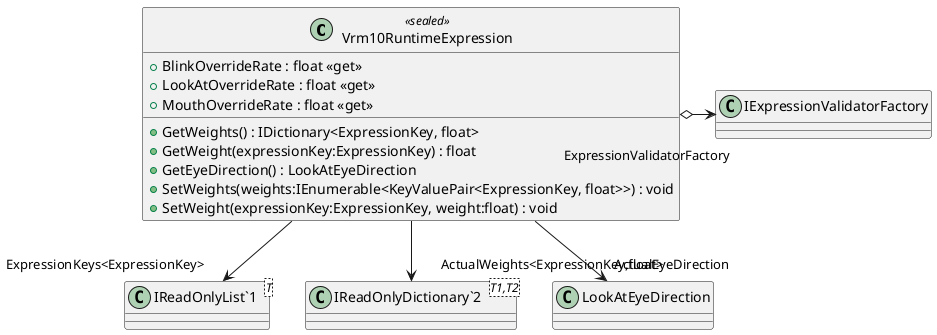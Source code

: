 @startuml
class Vrm10RuntimeExpression <<sealed>> {
    + BlinkOverrideRate : float <<get>>
    + LookAtOverrideRate : float <<get>>
    + MouthOverrideRate : float <<get>>
    + GetWeights() : IDictionary<ExpressionKey, float>
    + GetWeight(expressionKey:ExpressionKey) : float
    + GetEyeDirection() : LookAtEyeDirection
    + SetWeights(weights:IEnumerable<KeyValuePair<ExpressionKey, float>>) : void
    + SetWeight(expressionKey:ExpressionKey, weight:float) : void
}
class "IReadOnlyList`1"<T> {
}
class "IReadOnlyDictionary`2"<T1,T2> {
}
Vrm10RuntimeExpression o-> "ExpressionValidatorFactory" IExpressionValidatorFactory
Vrm10RuntimeExpression --> "ExpressionKeys<ExpressionKey>" "IReadOnlyList`1"
Vrm10RuntimeExpression --> "ActualWeights<ExpressionKey,float>" "IReadOnlyDictionary`2"
Vrm10RuntimeExpression --> "ActualEyeDirection" LookAtEyeDirection
@enduml

